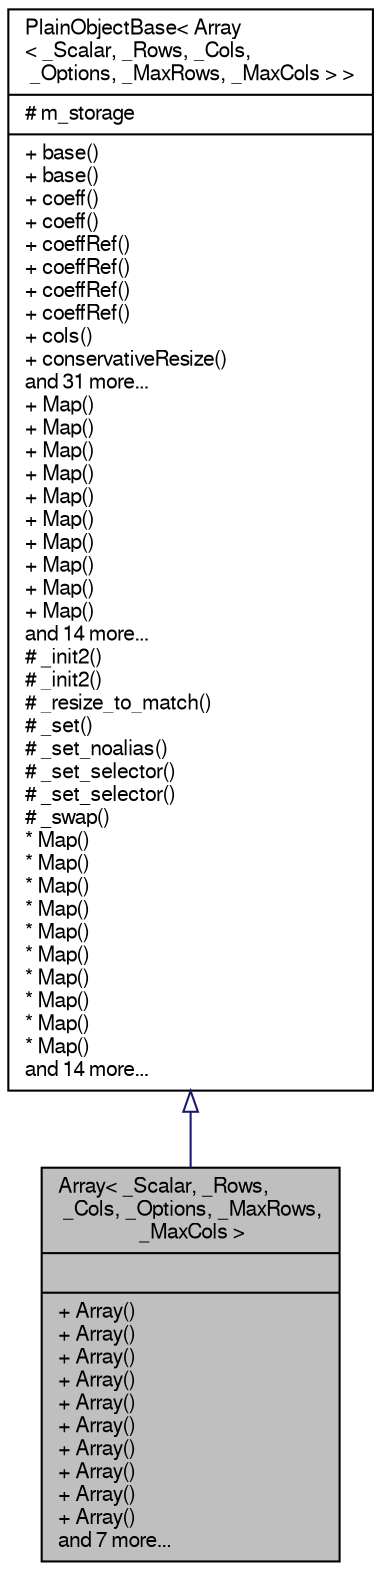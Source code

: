 digraph "Array&lt; _Scalar, _Rows, _Cols, _Options, _MaxRows, _MaxCols &gt;"
{
  edge [fontname="FreeSans",fontsize="10",labelfontname="FreeSans",labelfontsize="10"];
  node [fontname="FreeSans",fontsize="10",shape=record];
  Node1 [label="{Array\< _Scalar, _Rows,\l _Cols, _Options, _MaxRows,\l _MaxCols \>\n||+ Array()\l+ Array()\l+ Array()\l+ Array()\l+ Array()\l+ Array()\l+ Array()\l+ Array()\l+ Array()\l+ Array()\land 7 more...\l}",height=0.2,width=0.4,color="black", fillcolor="grey75", style="filled" fontcolor="black"];
  Node2 -> Node1 [dir="back",color="midnightblue",fontsize="10",style="solid",arrowtail="onormal",fontname="FreeSans"];
  Node2 [label="{PlainObjectBase\< Array\l\< _Scalar, _Rows, _Cols,\l _Options, _MaxRows, _MaxCols \> \>\n|# m_storage\l|+ base()\l+ base()\l+ coeff()\l+ coeff()\l+ coeffRef()\l+ coeffRef()\l+ coeffRef()\l+ coeffRef()\l+ cols()\l+ conservativeResize()\land 31 more...\l+ Map()\l+ Map()\l+ Map()\l+ Map()\l+ Map()\l+ Map()\l+ Map()\l+ Map()\l+ Map()\l+ Map()\land 14 more...\l# _init2()\l# _init2()\l# _resize_to_match()\l# _set()\l# _set_noalias()\l# _set_selector()\l# _set_selector()\l# _swap()\l* Map()\l* Map()\l* Map()\l* Map()\l* Map()\l* Map()\l* Map()\l* Map()\l* Map()\l* Map()\land 14 more...\l}",height=0.2,width=0.4,color="black", fillcolor="white", style="filled",URL="$classEigen_1_1PlainObjectBase.html"];
}
